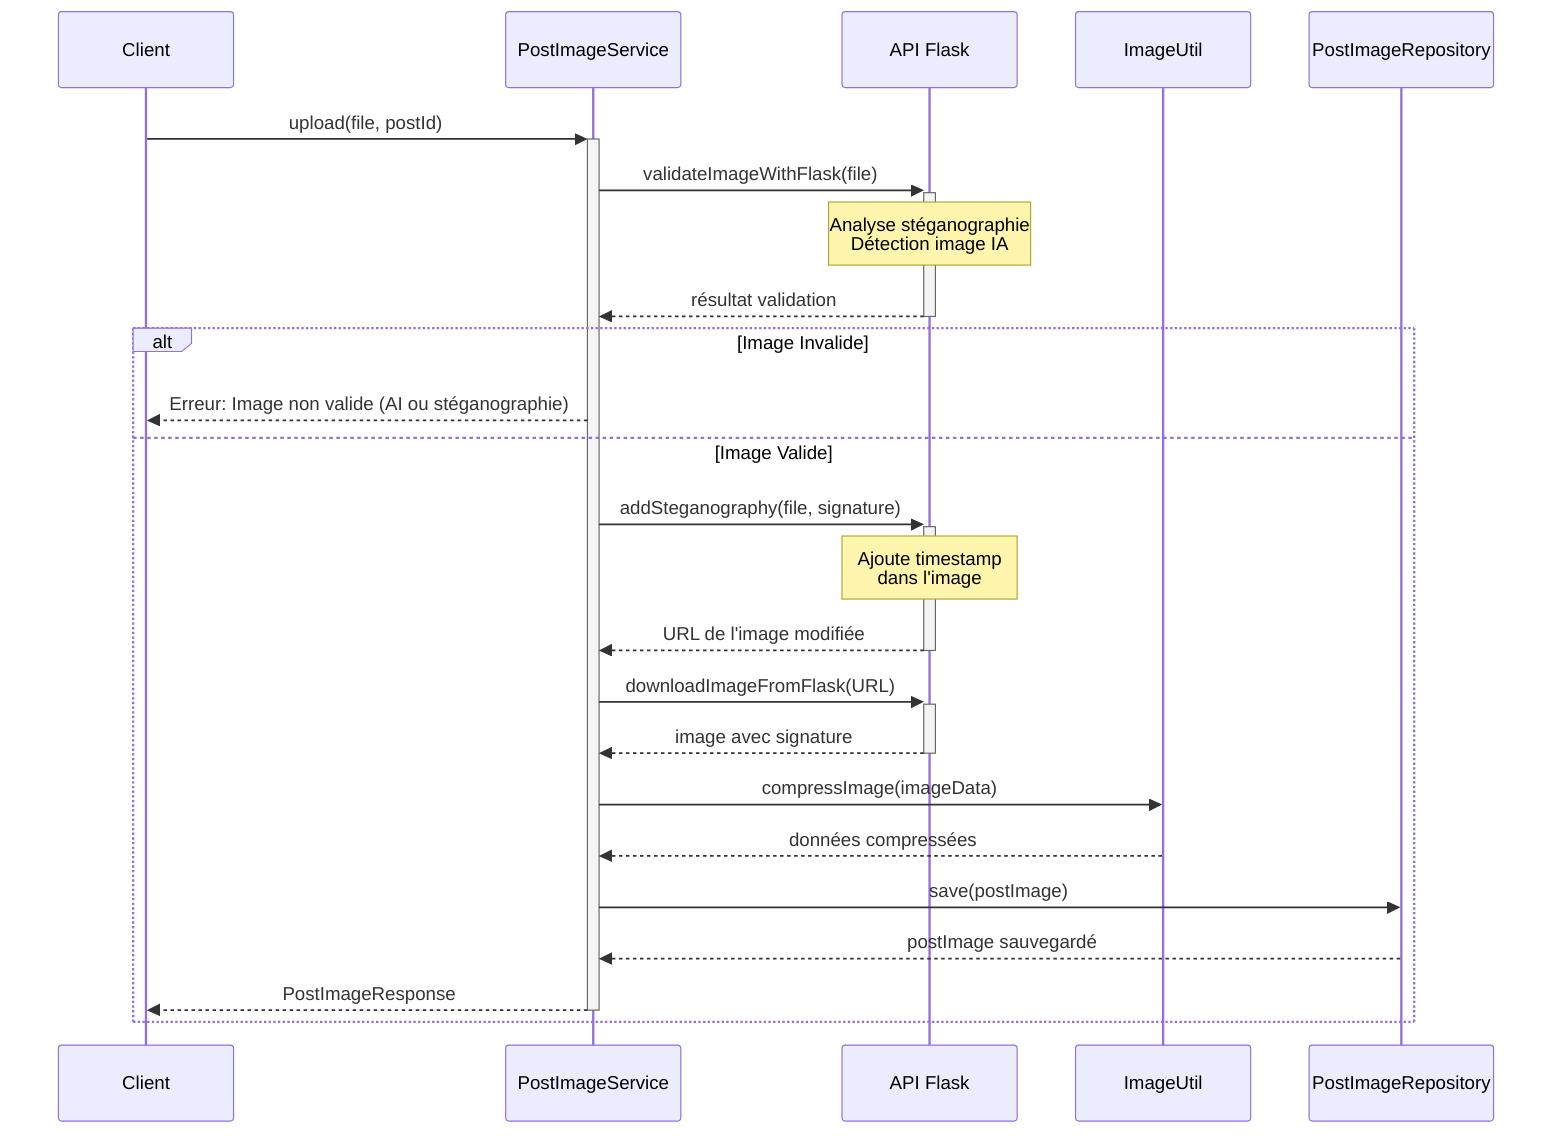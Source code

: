 sequenceDiagram
    participant Client
    participant PostImageService
    participant Flask as API Flask
    participant ImageUtil
    participant PostImageRepo as PostImageRepository
    
    Client->>+PostImageService: upload(file, postId)
    
    PostImageService->>+Flask: validateImageWithFlask(file)
    Note over Flask: Analyse stéganographie<br/>Détection image IA
    Flask-->>-PostImageService: résultat validation
    
    alt Image Invalide
        PostImageService-->>Client: Erreur: Image non valide (AI ou stéganographie)
    else Image Valide
        PostImageService->>+Flask: addSteganography(file, signature)
        Note over Flask: Ajoute timestamp<br/>dans l'image
        Flask-->>-PostImageService: URL de l'image modifiée
        
        PostImageService->>+Flask: downloadImageFromFlask(URL)
        Flask-->>-PostImageService: image avec signature
        
        PostImageService->>ImageUtil: compressImage(imageData)
        ImageUtil-->>PostImageService: données compressées
        
        PostImageService->>PostImageRepo: save(postImage)
        PostImageRepo-->>PostImageService: postImage sauvegardé
        
        PostImageService-->>-Client: PostImageResponse
    end
